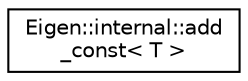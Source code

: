 digraph "Graphical Class Hierarchy"
{
  edge [fontname="Helvetica",fontsize="10",labelfontname="Helvetica",labelfontsize="10"];
  node [fontname="Helvetica",fontsize="10",shape=record];
  rankdir="LR";
  Node1 [label="Eigen::internal::add\l_const\< T \>",height=0.2,width=0.4,color="black", fillcolor="white", style="filled",URL="$struct_eigen_1_1internal_1_1add__const.html"];
}
